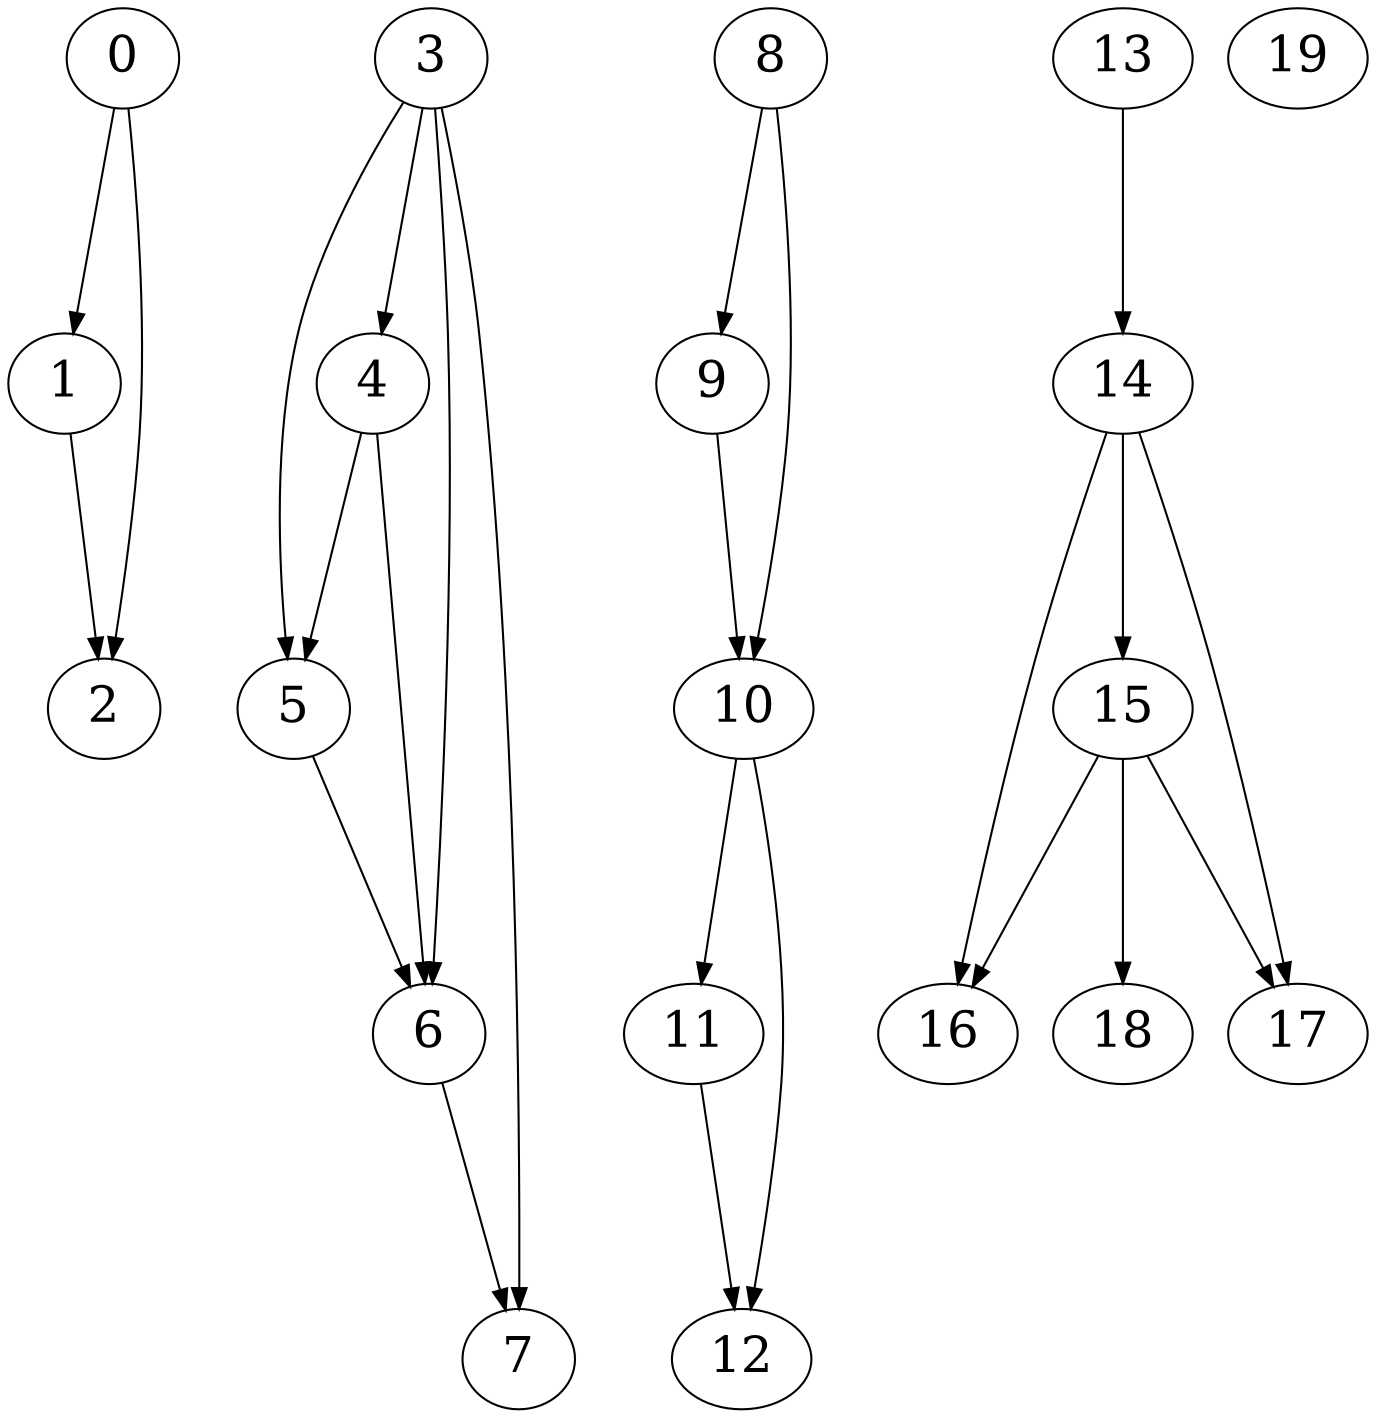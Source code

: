 digraph G {
    graph [fontsize=24]
    edge [fontsize=24]
    node [fontsize=24]
    ranksep = 1.5
    nodesep = .25
    0 -> { 1 2 };
    1 -> { 2 };
    2 -> { };
    3 -> { 4 5 6 7 };
    4 -> { 5 6 };
    5 -> { 6 };
    6 -> { 7 };
    7 -> { };
    8 -> { 9 10 };
    9 -> { 10 };
    10 -> { 11 12 };
    11 -> { 12 };
    12 -> { };
    13 -> { 14 };
    14 -> { 15 16 17 };
    15 -> { 16 17 18 };
    16 -> { };
    17 -> { };
    18 -> { };
    19 -> { };
}
